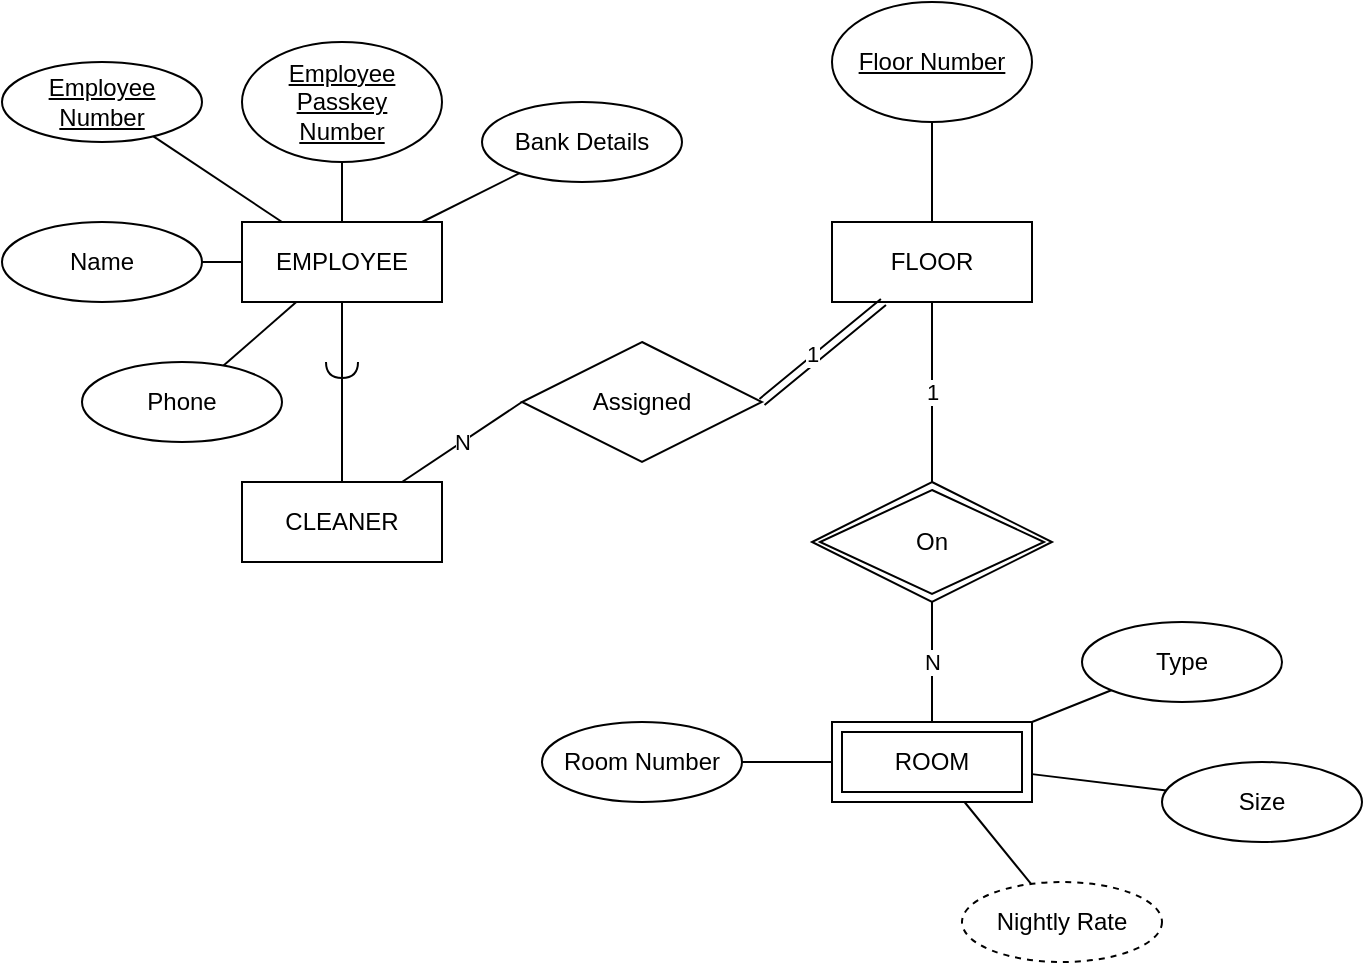 <mxfile version="28.1.0">
  <diagram name="Page-1" id="zZrn1sfatI9cFAU5W_Cx">
    <mxGraphModel dx="2066" dy="1059" grid="1" gridSize="10" guides="1" tooltips="1" connect="1" arrows="1" fold="1" page="1" pageScale="1" pageWidth="850" pageHeight="1100" math="0" shadow="0">
      <root>
        <mxCell id="0" />
        <mxCell id="1" parent="0" />
        <mxCell id="AFpNuyvy839d78JZ_Jgt-1" value="EMPLOYEE" style="whiteSpace=wrap;html=1;align=center;" vertex="1" parent="1">
          <mxGeometry x="130" y="450" width="100" height="40" as="geometry" />
        </mxCell>
        <mxCell id="AFpNuyvy839d78JZ_Jgt-2" value="Employee Number" style="ellipse;whiteSpace=wrap;html=1;align=center;fontStyle=4;" vertex="1" parent="1">
          <mxGeometry x="10" y="370" width="100" height="40" as="geometry" />
        </mxCell>
        <mxCell id="AFpNuyvy839d78JZ_Jgt-3" value="&lt;div&gt;Employee Passkey&lt;/div&gt;&lt;div&gt;Number&lt;/div&gt;" style="ellipse;whiteSpace=wrap;html=1;align=center;fontStyle=4;" vertex="1" parent="1">
          <mxGeometry x="130" y="360" width="100" height="60" as="geometry" />
        </mxCell>
        <mxCell id="AFpNuyvy839d78JZ_Jgt-4" value="" style="endArrow=none;html=1;rounded=0;" edge="1" parent="1" source="AFpNuyvy839d78JZ_Jgt-1" target="AFpNuyvy839d78JZ_Jgt-2">
          <mxGeometry relative="1" as="geometry">
            <mxPoint x="350" y="550" as="sourcePoint" />
            <mxPoint x="510" y="550" as="targetPoint" />
          </mxGeometry>
        </mxCell>
        <mxCell id="AFpNuyvy839d78JZ_Jgt-5" value="" style="endArrow=none;html=1;rounded=0;" edge="1" parent="1" source="AFpNuyvy839d78JZ_Jgt-1" target="AFpNuyvy839d78JZ_Jgt-3">
          <mxGeometry relative="1" as="geometry">
            <mxPoint x="270" y="520" as="sourcePoint" />
            <mxPoint x="270" y="480" as="targetPoint" />
          </mxGeometry>
        </mxCell>
        <mxCell id="AFpNuyvy839d78JZ_Jgt-6" value="Name" style="ellipse;whiteSpace=wrap;html=1;align=center;" vertex="1" parent="1">
          <mxGeometry x="10" y="450" width="100" height="40" as="geometry" />
        </mxCell>
        <mxCell id="AFpNuyvy839d78JZ_Jgt-7" value="Phone" style="ellipse;whiteSpace=wrap;html=1;align=center;" vertex="1" parent="1">
          <mxGeometry x="50" y="520" width="100" height="40" as="geometry" />
        </mxCell>
        <mxCell id="AFpNuyvy839d78JZ_Jgt-8" value="" style="endArrow=none;html=1;rounded=0;" edge="1" parent="1" source="AFpNuyvy839d78JZ_Jgt-1" target="AFpNuyvy839d78JZ_Jgt-6">
          <mxGeometry relative="1" as="geometry">
            <mxPoint x="204" y="553" as="sourcePoint" />
            <mxPoint x="140" y="510" as="targetPoint" />
          </mxGeometry>
        </mxCell>
        <mxCell id="AFpNuyvy839d78JZ_Jgt-9" value="" style="endArrow=none;html=1;rounded=0;" edge="1" parent="1" source="AFpNuyvy839d78JZ_Jgt-1" target="AFpNuyvy839d78JZ_Jgt-7">
          <mxGeometry relative="1" as="geometry">
            <mxPoint x="234" y="583" as="sourcePoint" />
            <mxPoint x="170" y="540" as="targetPoint" />
          </mxGeometry>
        </mxCell>
        <mxCell id="AFpNuyvy839d78JZ_Jgt-11" value="Bank Details" style="ellipse;whiteSpace=wrap;html=1;align=center;" vertex="1" parent="1">
          <mxGeometry x="250" y="390" width="100" height="40" as="geometry" />
        </mxCell>
        <mxCell id="AFpNuyvy839d78JZ_Jgt-12" value="" style="endArrow=none;html=1;rounded=0;" edge="1" parent="1" source="AFpNuyvy839d78JZ_Jgt-1" target="AFpNuyvy839d78JZ_Jgt-11">
          <mxGeometry relative="1" as="geometry">
            <mxPoint x="204" y="503" as="sourcePoint" />
            <mxPoint x="140" y="460" as="targetPoint" />
          </mxGeometry>
        </mxCell>
        <mxCell id="AFpNuyvy839d78JZ_Jgt-13" value="CLEANER" style="whiteSpace=wrap;html=1;align=center;" vertex="1" parent="1">
          <mxGeometry x="130" y="580" width="100" height="40" as="geometry" />
        </mxCell>
        <mxCell id="AFpNuyvy839d78JZ_Jgt-14" value="" style="endArrow=none;html=1;rounded=0;" edge="1" parent="1" source="AFpNuyvy839d78JZ_Jgt-1" target="AFpNuyvy839d78JZ_Jgt-13">
          <mxGeometry relative="1" as="geometry">
            <mxPoint x="280" y="564" as="sourcePoint" />
            <mxPoint x="329" y="540" as="targetPoint" />
          </mxGeometry>
        </mxCell>
        <mxCell id="AFpNuyvy839d78JZ_Jgt-15" value="" style="rounded=0;orthogonalLoop=1;jettySize=auto;html=1;endArrow=halfCircle;endFill=0;endSize=6;strokeWidth=1;sketch=0;fontSize=12;curved=1;" edge="1" parent="1" source="AFpNuyvy839d78JZ_Jgt-13">
          <mxGeometry relative="1" as="geometry">
            <mxPoint x="435" y="545" as="sourcePoint" />
            <mxPoint x="180" y="520" as="targetPoint" />
          </mxGeometry>
        </mxCell>
        <mxCell id="AFpNuyvy839d78JZ_Jgt-16" value="" style="ellipse;whiteSpace=wrap;html=1;align=center;aspect=fixed;fillColor=none;strokeColor=none;resizable=0;perimeter=centerPerimeter;rotatable=0;allowArrows=0;points=[];outlineConnect=1;" vertex="1" parent="1">
          <mxGeometry x="425" y="530" width="10" height="10" as="geometry" />
        </mxCell>
        <mxCell id="AFpNuyvy839d78JZ_Jgt-17" value="FLOOR" style="whiteSpace=wrap;html=1;align=center;" vertex="1" parent="1">
          <mxGeometry x="425" y="450" width="100" height="40" as="geometry" />
        </mxCell>
        <mxCell id="AFpNuyvy839d78JZ_Jgt-18" value="Floor Number" style="ellipse;whiteSpace=wrap;html=1;align=center;fontStyle=4;" vertex="1" parent="1">
          <mxGeometry x="425" y="340" width="100" height="60" as="geometry" />
        </mxCell>
        <mxCell id="AFpNuyvy839d78JZ_Jgt-19" value="" style="endArrow=none;html=1;rounded=0;" edge="1" parent="1" source="AFpNuyvy839d78JZ_Jgt-17" target="AFpNuyvy839d78JZ_Jgt-18">
          <mxGeometry relative="1" as="geometry">
            <mxPoint x="235" y="500" as="sourcePoint" />
            <mxPoint x="235" y="470" as="targetPoint" />
          </mxGeometry>
        </mxCell>
        <mxCell id="AFpNuyvy839d78JZ_Jgt-20" value="Assigned" style="shape=rhombus;perimeter=rhombusPerimeter;whiteSpace=wrap;html=1;align=center;" vertex="1" parent="1">
          <mxGeometry x="270" y="510" width="120" height="60" as="geometry" />
        </mxCell>
        <mxCell id="AFpNuyvy839d78JZ_Jgt-22" value="N" style="endArrow=none;html=1;rounded=0;entryX=0;entryY=0.5;entryDx=0;entryDy=0;" edge="1" parent="1" source="AFpNuyvy839d78JZ_Jgt-13" target="AFpNuyvy839d78JZ_Jgt-20">
          <mxGeometry relative="1" as="geometry">
            <mxPoint x="370" y="650" as="sourcePoint" />
            <mxPoint x="420" y="600" as="targetPoint" />
          </mxGeometry>
        </mxCell>
        <mxCell id="AFpNuyvy839d78JZ_Jgt-23" value="" style="endArrow=none;html=1;rounded=0;shape=link;exitX=1;exitY=0.5;exitDx=0;exitDy=0;" edge="1" parent="1" source="AFpNuyvy839d78JZ_Jgt-20" target="AFpNuyvy839d78JZ_Jgt-17">
          <mxGeometry relative="1" as="geometry">
            <mxPoint x="480" y="580" as="sourcePoint" />
            <mxPoint x="600" y="590" as="targetPoint" />
          </mxGeometry>
        </mxCell>
        <mxCell id="AFpNuyvy839d78JZ_Jgt-24" value="1" style="edgeLabel;html=1;align=center;verticalAlign=middle;resizable=0;points=[];" vertex="1" connectable="0" parent="AFpNuyvy839d78JZ_Jgt-23">
          <mxGeometry x="-0.139" y="3" relative="1" as="geometry">
            <mxPoint as="offset" />
          </mxGeometry>
        </mxCell>
        <mxCell id="AFpNuyvy839d78JZ_Jgt-27" value="ROOM" style="shape=ext;margin=3;double=1;whiteSpace=wrap;html=1;align=center;" vertex="1" parent="1">
          <mxGeometry x="425" y="700" width="100" height="40" as="geometry" />
        </mxCell>
        <mxCell id="AFpNuyvy839d78JZ_Jgt-29" value="&lt;div&gt;Room Number&lt;/div&gt;" style="ellipse;whiteSpace=wrap;html=1;align=center;" vertex="1" parent="1">
          <mxGeometry x="280" y="700" width="100" height="40" as="geometry" />
        </mxCell>
        <mxCell id="AFpNuyvy839d78JZ_Jgt-30" value="" style="endArrow=none;html=1;rounded=0;" edge="1" parent="1" source="AFpNuyvy839d78JZ_Jgt-27" target="AFpNuyvy839d78JZ_Jgt-29">
          <mxGeometry relative="1" as="geometry">
            <mxPoint x="234" y="583" as="sourcePoint" />
            <mxPoint x="170" y="540" as="targetPoint" />
          </mxGeometry>
        </mxCell>
        <mxCell id="AFpNuyvy839d78JZ_Jgt-32" value="N" style="endArrow=none;html=1;rounded=0;" edge="1" parent="1" source="AFpNuyvy839d78JZ_Jgt-27" target="AFpNuyvy839d78JZ_Jgt-33">
          <mxGeometry relative="1" as="geometry">
            <mxPoint x="610" y="550" as="sourcePoint" />
            <mxPoint x="475" y="640" as="targetPoint" />
          </mxGeometry>
        </mxCell>
        <mxCell id="AFpNuyvy839d78JZ_Jgt-33" value="On" style="shape=rhombus;double=1;perimeter=rhombusPerimeter;whiteSpace=wrap;html=1;align=center;" vertex="1" parent="1">
          <mxGeometry x="415" y="580" width="120" height="60" as="geometry" />
        </mxCell>
        <mxCell id="AFpNuyvy839d78JZ_Jgt-34" value="1" style="endArrow=none;html=1;rounded=0;" edge="1" parent="1" source="AFpNuyvy839d78JZ_Jgt-17" target="AFpNuyvy839d78JZ_Jgt-33">
          <mxGeometry relative="1" as="geometry">
            <mxPoint x="500" y="730" as="sourcePoint" />
            <mxPoint x="500" y="670" as="targetPoint" />
          </mxGeometry>
        </mxCell>
        <mxCell id="AFpNuyvy839d78JZ_Jgt-36" value="Type" style="ellipse;whiteSpace=wrap;html=1;align=center;" vertex="1" parent="1">
          <mxGeometry x="550" y="650" width="100" height="40" as="geometry" />
        </mxCell>
        <mxCell id="AFpNuyvy839d78JZ_Jgt-37" value="Size" style="ellipse;whiteSpace=wrap;html=1;align=center;" vertex="1" parent="1">
          <mxGeometry x="590" y="720" width="100" height="40" as="geometry" />
        </mxCell>
        <mxCell id="AFpNuyvy839d78JZ_Jgt-38" value="" style="endArrow=none;html=1;rounded=0;" edge="1" parent="1" source="AFpNuyvy839d78JZ_Jgt-27" target="AFpNuyvy839d78JZ_Jgt-36">
          <mxGeometry relative="1" as="geometry">
            <mxPoint x="320" y="534" as="sourcePoint" />
            <mxPoint x="369" y="510" as="targetPoint" />
          </mxGeometry>
        </mxCell>
        <mxCell id="AFpNuyvy839d78JZ_Jgt-39" value="" style="endArrow=none;html=1;rounded=0;" edge="1" parent="1" source="AFpNuyvy839d78JZ_Jgt-27" target="AFpNuyvy839d78JZ_Jgt-37">
          <mxGeometry relative="1" as="geometry">
            <mxPoint x="570" y="746" as="sourcePoint" />
            <mxPoint x="610" y="730" as="targetPoint" />
          </mxGeometry>
        </mxCell>
        <mxCell id="AFpNuyvy839d78JZ_Jgt-40" value="Nightly Rate" style="ellipse;whiteSpace=wrap;html=1;align=center;dashed=1;" vertex="1" parent="1">
          <mxGeometry x="490" y="780" width="100" height="40" as="geometry" />
        </mxCell>
        <mxCell id="AFpNuyvy839d78JZ_Jgt-41" value="" style="endArrow=none;html=1;rounded=0;" edge="1" parent="1" source="AFpNuyvy839d78JZ_Jgt-27" target="AFpNuyvy839d78JZ_Jgt-40">
          <mxGeometry relative="1" as="geometry">
            <mxPoint x="610" y="820" as="sourcePoint" />
            <mxPoint x="677" y="828" as="targetPoint" />
          </mxGeometry>
        </mxCell>
      </root>
    </mxGraphModel>
  </diagram>
</mxfile>
